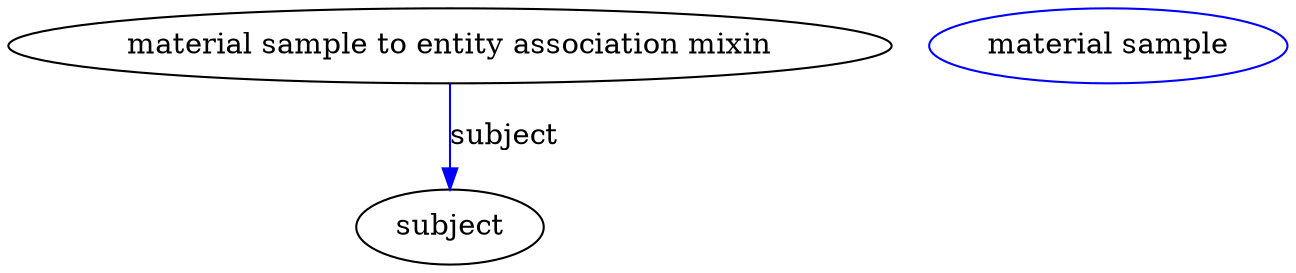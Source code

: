 digraph {
	graph [bb="0,0,613.67,123"];
	node [label="\N"];
	"material sample to entity association mixin"	 [height=0.5,
		label="material sample to entity association mixin",
		pos="211.88,105",
		width=5.8856];
	subject	 [height=0.5,
		pos="211.88,18",
		width=1.2457];
	"material sample to entity association mixin" -> subject	 [color=blue,
		label=subject,
		lp="238.38,61.5",
		pos="e,211.88,36.003 211.88,86.974 211.88,75.192 211.88,59.561 211.88,46.158",
		style=solid];
	"material sample to entity association mixin_subject"	 [color=blue,
		height=0.5,
		label="material sample",
		pos="527.88,105",
		width=2.3831];
}
